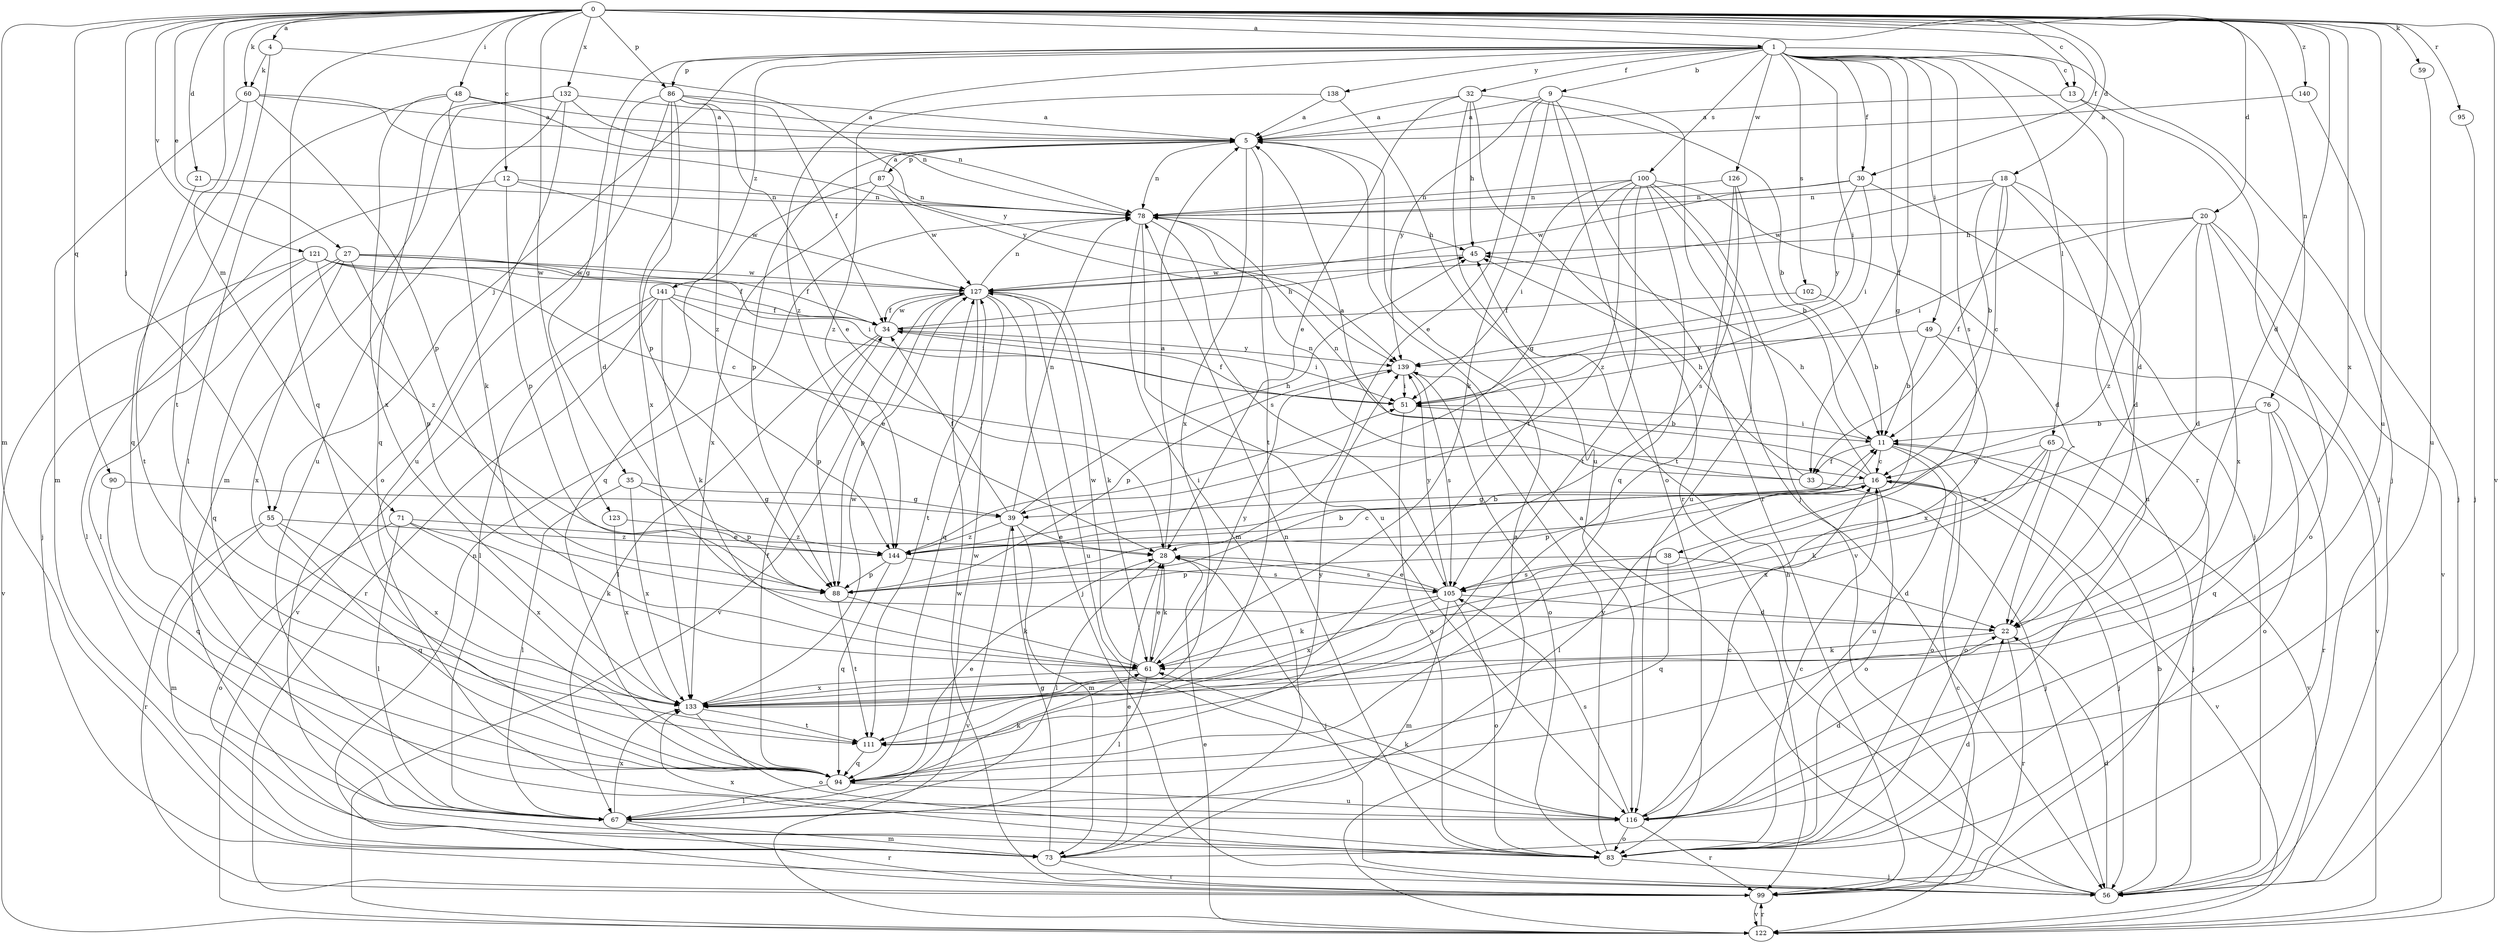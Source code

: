 strict digraph  {
0;
1;
4;
5;
9;
11;
12;
13;
16;
18;
20;
21;
22;
27;
28;
30;
32;
33;
34;
35;
38;
39;
45;
48;
49;
51;
55;
56;
59;
60;
61;
65;
67;
71;
73;
76;
78;
83;
86;
87;
88;
90;
94;
95;
99;
100;
102;
105;
111;
116;
121;
122;
123;
126;
127;
132;
133;
138;
139;
140;
141;
144;
0 -> 1  [label=a];
0 -> 4  [label=a];
0 -> 12  [label=c];
0 -> 13  [label=c];
0 -> 18  [label=d];
0 -> 20  [label=d];
0 -> 21  [label=d];
0 -> 22  [label=d];
0 -> 27  [label=e];
0 -> 30  [label=f];
0 -> 48  [label=i];
0 -> 55  [label=j];
0 -> 59  [label=k];
0 -> 60  [label=k];
0 -> 71  [label=m];
0 -> 73  [label=m];
0 -> 76  [label=n];
0 -> 86  [label=p];
0 -> 90  [label=q];
0 -> 94  [label=q];
0 -> 95  [label=r];
0 -> 116  [label=u];
0 -> 121  [label=v];
0 -> 122  [label=v];
0 -> 123  [label=w];
0 -> 132  [label=x];
0 -> 133  [label=x];
0 -> 140  [label=z];
1 -> 9  [label=b];
1 -> 13  [label=c];
1 -> 30  [label=f];
1 -> 32  [label=f];
1 -> 33  [label=f];
1 -> 35  [label=g];
1 -> 38  [label=g];
1 -> 49  [label=i];
1 -> 51  [label=i];
1 -> 55  [label=j];
1 -> 56  [label=j];
1 -> 65  [label=l];
1 -> 86  [label=p];
1 -> 99  [label=r];
1 -> 100  [label=s];
1 -> 102  [label=s];
1 -> 105  [label=s];
1 -> 126  [label=w];
1 -> 138  [label=y];
1 -> 141  [label=z];
1 -> 144  [label=z];
4 -> 60  [label=k];
4 -> 111  [label=t];
4 -> 139  [label=y];
5 -> 78  [label=n];
5 -> 87  [label=p];
5 -> 88  [label=p];
5 -> 111  [label=t];
5 -> 133  [label=x];
9 -> 5  [label=a];
9 -> 28  [label=e];
9 -> 56  [label=j];
9 -> 61  [label=k];
9 -> 83  [label=o];
9 -> 99  [label=r];
9 -> 139  [label=y];
11 -> 16  [label=c];
11 -> 33  [label=f];
11 -> 51  [label=i];
11 -> 83  [label=o];
11 -> 116  [label=u];
11 -> 122  [label=v];
12 -> 56  [label=j];
12 -> 78  [label=n];
12 -> 88  [label=p];
12 -> 127  [label=w];
13 -> 5  [label=a];
13 -> 22  [label=d];
13 -> 56  [label=j];
16 -> 39  [label=g];
16 -> 45  [label=h];
16 -> 56  [label=j];
16 -> 67  [label=l];
16 -> 78  [label=n];
16 -> 83  [label=o];
16 -> 88  [label=p];
16 -> 122  [label=v];
18 -> 11  [label=b];
18 -> 16  [label=c];
18 -> 22  [label=d];
18 -> 33  [label=f];
18 -> 78  [label=n];
18 -> 116  [label=u];
18 -> 127  [label=w];
20 -> 22  [label=d];
20 -> 45  [label=h];
20 -> 51  [label=i];
20 -> 83  [label=o];
20 -> 122  [label=v];
20 -> 133  [label=x];
20 -> 144  [label=z];
21 -> 78  [label=n];
21 -> 111  [label=t];
22 -> 61  [label=k];
22 -> 99  [label=r];
27 -> 34  [label=f];
27 -> 51  [label=i];
27 -> 67  [label=l];
27 -> 88  [label=p];
27 -> 94  [label=q];
27 -> 127  [label=w];
27 -> 133  [label=x];
28 -> 5  [label=a];
28 -> 56  [label=j];
28 -> 61  [label=k];
28 -> 67  [label=l];
28 -> 105  [label=s];
30 -> 51  [label=i];
30 -> 56  [label=j];
30 -> 78  [label=n];
30 -> 127  [label=w];
30 -> 139  [label=y];
32 -> 5  [label=a];
32 -> 11  [label=b];
32 -> 28  [label=e];
32 -> 45  [label=h];
32 -> 99  [label=r];
32 -> 111  [label=t];
33 -> 5  [label=a];
33 -> 45  [label=h];
33 -> 56  [label=j];
33 -> 78  [label=n];
34 -> 45  [label=h];
34 -> 51  [label=i];
34 -> 67  [label=l];
34 -> 88  [label=p];
34 -> 127  [label=w];
34 -> 139  [label=y];
35 -> 39  [label=g];
35 -> 67  [label=l];
35 -> 88  [label=p];
35 -> 133  [label=x];
38 -> 22  [label=d];
38 -> 88  [label=p];
38 -> 94  [label=q];
38 -> 105  [label=s];
39 -> 28  [label=e];
39 -> 34  [label=f];
39 -> 45  [label=h];
39 -> 73  [label=m];
39 -> 78  [label=n];
39 -> 122  [label=v];
39 -> 144  [label=z];
45 -> 127  [label=w];
48 -> 5  [label=a];
48 -> 61  [label=k];
48 -> 67  [label=l];
48 -> 78  [label=n];
48 -> 133  [label=x];
49 -> 11  [label=b];
49 -> 122  [label=v];
49 -> 133  [label=x];
49 -> 139  [label=y];
51 -> 11  [label=b];
51 -> 34  [label=f];
51 -> 83  [label=o];
55 -> 73  [label=m];
55 -> 94  [label=q];
55 -> 99  [label=r];
55 -> 133  [label=x];
55 -> 144  [label=z];
56 -> 5  [label=a];
56 -> 11  [label=b];
56 -> 22  [label=d];
56 -> 45  [label=h];
59 -> 116  [label=u];
60 -> 5  [label=a];
60 -> 73  [label=m];
60 -> 88  [label=p];
60 -> 94  [label=q];
60 -> 139  [label=y];
61 -> 28  [label=e];
61 -> 67  [label=l];
61 -> 127  [label=w];
61 -> 133  [label=x];
61 -> 139  [label=y];
65 -> 16  [label=c];
65 -> 56  [label=j];
65 -> 61  [label=k];
65 -> 83  [label=o];
65 -> 133  [label=x];
67 -> 73  [label=m];
67 -> 99  [label=r];
67 -> 127  [label=w];
67 -> 133  [label=x];
71 -> 28  [label=e];
71 -> 61  [label=k];
71 -> 67  [label=l];
71 -> 83  [label=o];
71 -> 133  [label=x];
73 -> 22  [label=d];
73 -> 28  [label=e];
73 -> 39  [label=g];
73 -> 99  [label=r];
76 -> 11  [label=b];
76 -> 83  [label=o];
76 -> 94  [label=q];
76 -> 99  [label=r];
76 -> 105  [label=s];
78 -> 45  [label=h];
78 -> 73  [label=m];
78 -> 105  [label=s];
78 -> 116  [label=u];
83 -> 16  [label=c];
83 -> 56  [label=j];
83 -> 78  [label=n];
83 -> 133  [label=x];
83 -> 139  [label=y];
86 -> 5  [label=a];
86 -> 22  [label=d];
86 -> 28  [label=e];
86 -> 34  [label=f];
86 -> 88  [label=p];
86 -> 116  [label=u];
86 -> 133  [label=x];
86 -> 144  [label=z];
87 -> 5  [label=a];
87 -> 78  [label=n];
87 -> 94  [label=q];
87 -> 127  [label=w];
87 -> 133  [label=x];
88 -> 11  [label=b];
88 -> 61  [label=k];
88 -> 111  [label=t];
90 -> 39  [label=g];
90 -> 94  [label=q];
94 -> 28  [label=e];
94 -> 34  [label=f];
94 -> 61  [label=k];
94 -> 67  [label=l];
94 -> 116  [label=u];
94 -> 139  [label=y];
95 -> 56  [label=j];
99 -> 16  [label=c];
99 -> 78  [label=n];
99 -> 122  [label=v];
99 -> 127  [label=w];
100 -> 22  [label=d];
100 -> 39  [label=g];
100 -> 51  [label=i];
100 -> 78  [label=n];
100 -> 94  [label=q];
100 -> 111  [label=t];
100 -> 116  [label=u];
100 -> 122  [label=v];
100 -> 144  [label=z];
102 -> 11  [label=b];
102 -> 34  [label=f];
105 -> 22  [label=d];
105 -> 28  [label=e];
105 -> 61  [label=k];
105 -> 73  [label=m];
105 -> 83  [label=o];
105 -> 133  [label=x];
105 -> 139  [label=y];
111 -> 94  [label=q];
116 -> 16  [label=c];
116 -> 22  [label=d];
116 -> 61  [label=k];
116 -> 83  [label=o];
116 -> 99  [label=r];
116 -> 105  [label=s];
121 -> 16  [label=c];
121 -> 34  [label=f];
121 -> 67  [label=l];
121 -> 122  [label=v];
121 -> 127  [label=w];
121 -> 144  [label=z];
122 -> 5  [label=a];
122 -> 28  [label=e];
122 -> 99  [label=r];
123 -> 133  [label=x];
123 -> 144  [label=z];
126 -> 11  [label=b];
126 -> 78  [label=n];
126 -> 105  [label=s];
126 -> 111  [label=t];
127 -> 34  [label=f];
127 -> 56  [label=j];
127 -> 61  [label=k];
127 -> 78  [label=n];
127 -> 88  [label=p];
127 -> 94  [label=q];
127 -> 111  [label=t];
127 -> 116  [label=u];
127 -> 122  [label=v];
132 -> 5  [label=a];
132 -> 73  [label=m];
132 -> 78  [label=n];
132 -> 83  [label=o];
132 -> 94  [label=q];
132 -> 116  [label=u];
133 -> 83  [label=o];
133 -> 111  [label=t];
133 -> 127  [label=w];
138 -> 5  [label=a];
138 -> 116  [label=u];
138 -> 144  [label=z];
139 -> 51  [label=i];
139 -> 83  [label=o];
139 -> 88  [label=p];
139 -> 105  [label=s];
140 -> 5  [label=a];
140 -> 56  [label=j];
141 -> 28  [label=e];
141 -> 34  [label=f];
141 -> 51  [label=i];
141 -> 61  [label=k];
141 -> 67  [label=l];
141 -> 99  [label=r];
141 -> 122  [label=v];
144 -> 11  [label=b];
144 -> 16  [label=c];
144 -> 51  [label=i];
144 -> 88  [label=p];
144 -> 94  [label=q];
144 -> 105  [label=s];
}
